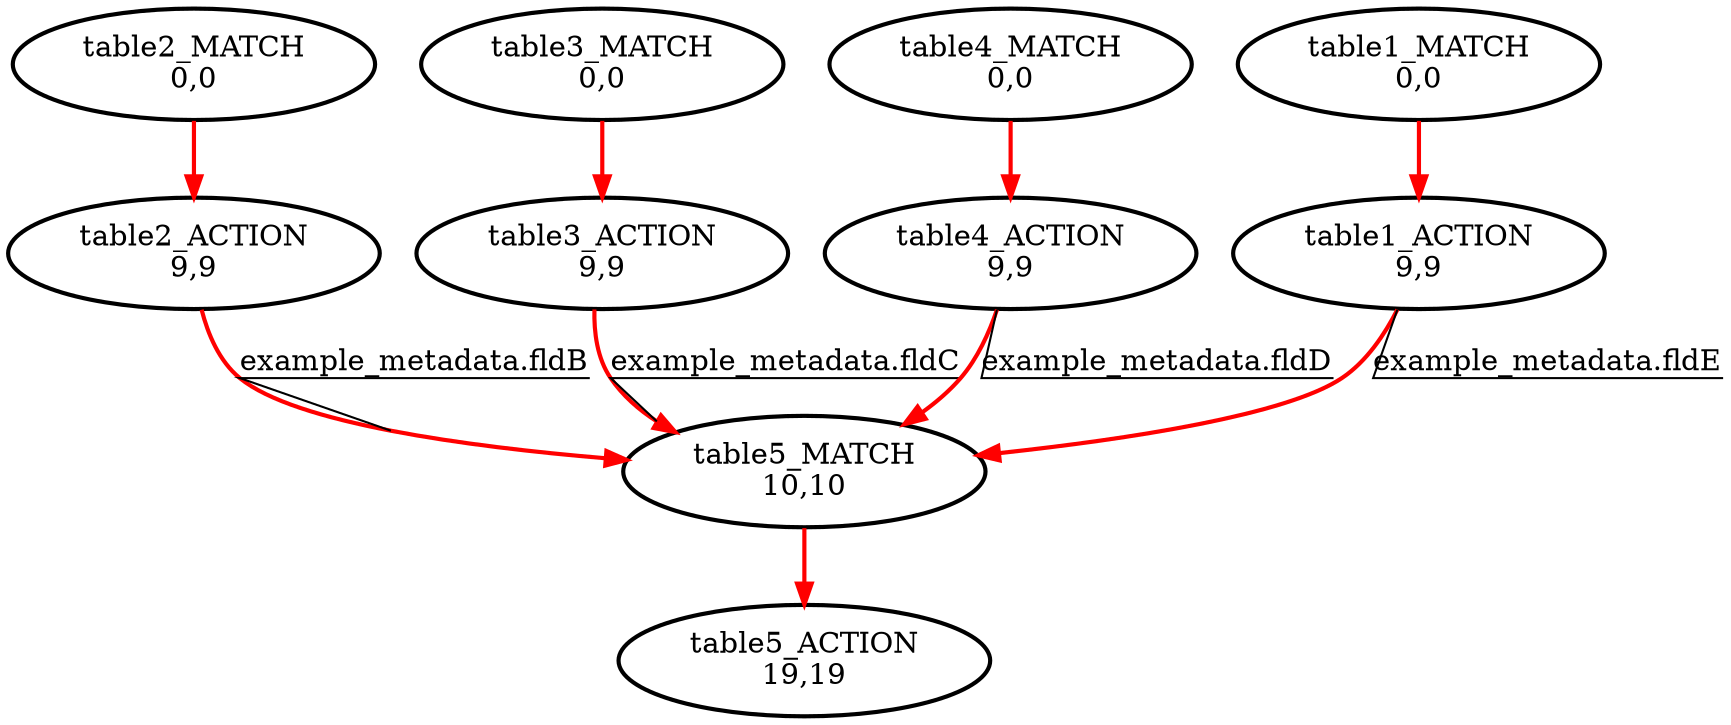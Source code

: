digraph ingress {
table1_ACTION [ label="table1_ACTION\n9,9" style=bold];
table1_MATCH [ label="table1_MATCH\n0,0" style=bold];
table2_ACTION [ label="table2_ACTION\n9,9" style=bold];
table2_MATCH [ label="table2_MATCH\n0,0" style=bold];
table3_ACTION [ label="table3_ACTION\n9,9" style=bold];
table3_MATCH [ label="table3_MATCH\n0,0" style=bold];
table4_ACTION [ label="table4_ACTION\n9,9" style=bold];
table4_MATCH [ label="table4_MATCH\n0,0" style=bold];
table5_ACTION [ label="table5_ACTION\n19,19" style=bold];
table5_MATCH [ label="table5_MATCH\n10,10" style=bold];
table1_ACTION -> table5_MATCH [color=red label="example_metadata.fldE" decorate=true  style=bold];
table1_MATCH -> table1_ACTION [color=red  style=bold];
table2_ACTION -> table5_MATCH [color=red label="example_metadata.fldB" decorate=true  style=bold];
table2_MATCH -> table2_ACTION [color=red  style=bold];
table3_ACTION -> table5_MATCH [color=red label="example_metadata.fldC" decorate=true  style=bold];
table3_MATCH -> table3_ACTION [color=red  style=bold];
table4_ACTION -> table5_MATCH [color=red label="example_metadata.fldD" decorate=true  style=bold];
table4_MATCH -> table4_ACTION [color=red  style=bold];
table5_MATCH -> table5_ACTION [color=red  style=bold];
}
